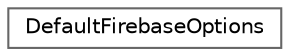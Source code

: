 digraph "Graphical Class Hierarchy"
{
 // LATEX_PDF_SIZE
  bgcolor="transparent";
  edge [fontname=Helvetica,fontsize=10,labelfontname=Helvetica,labelfontsize=10];
  node [fontname=Helvetica,fontsize=10,shape=box,height=0.2,width=0.4];
  rankdir="LR";
  Node0 [id="Node000000",label="DefaultFirebaseOptions",height=0.2,width=0.4,color="grey40", fillcolor="white", style="filled",URL="$class_default_firebase_options.html",tooltip=" "];
}
